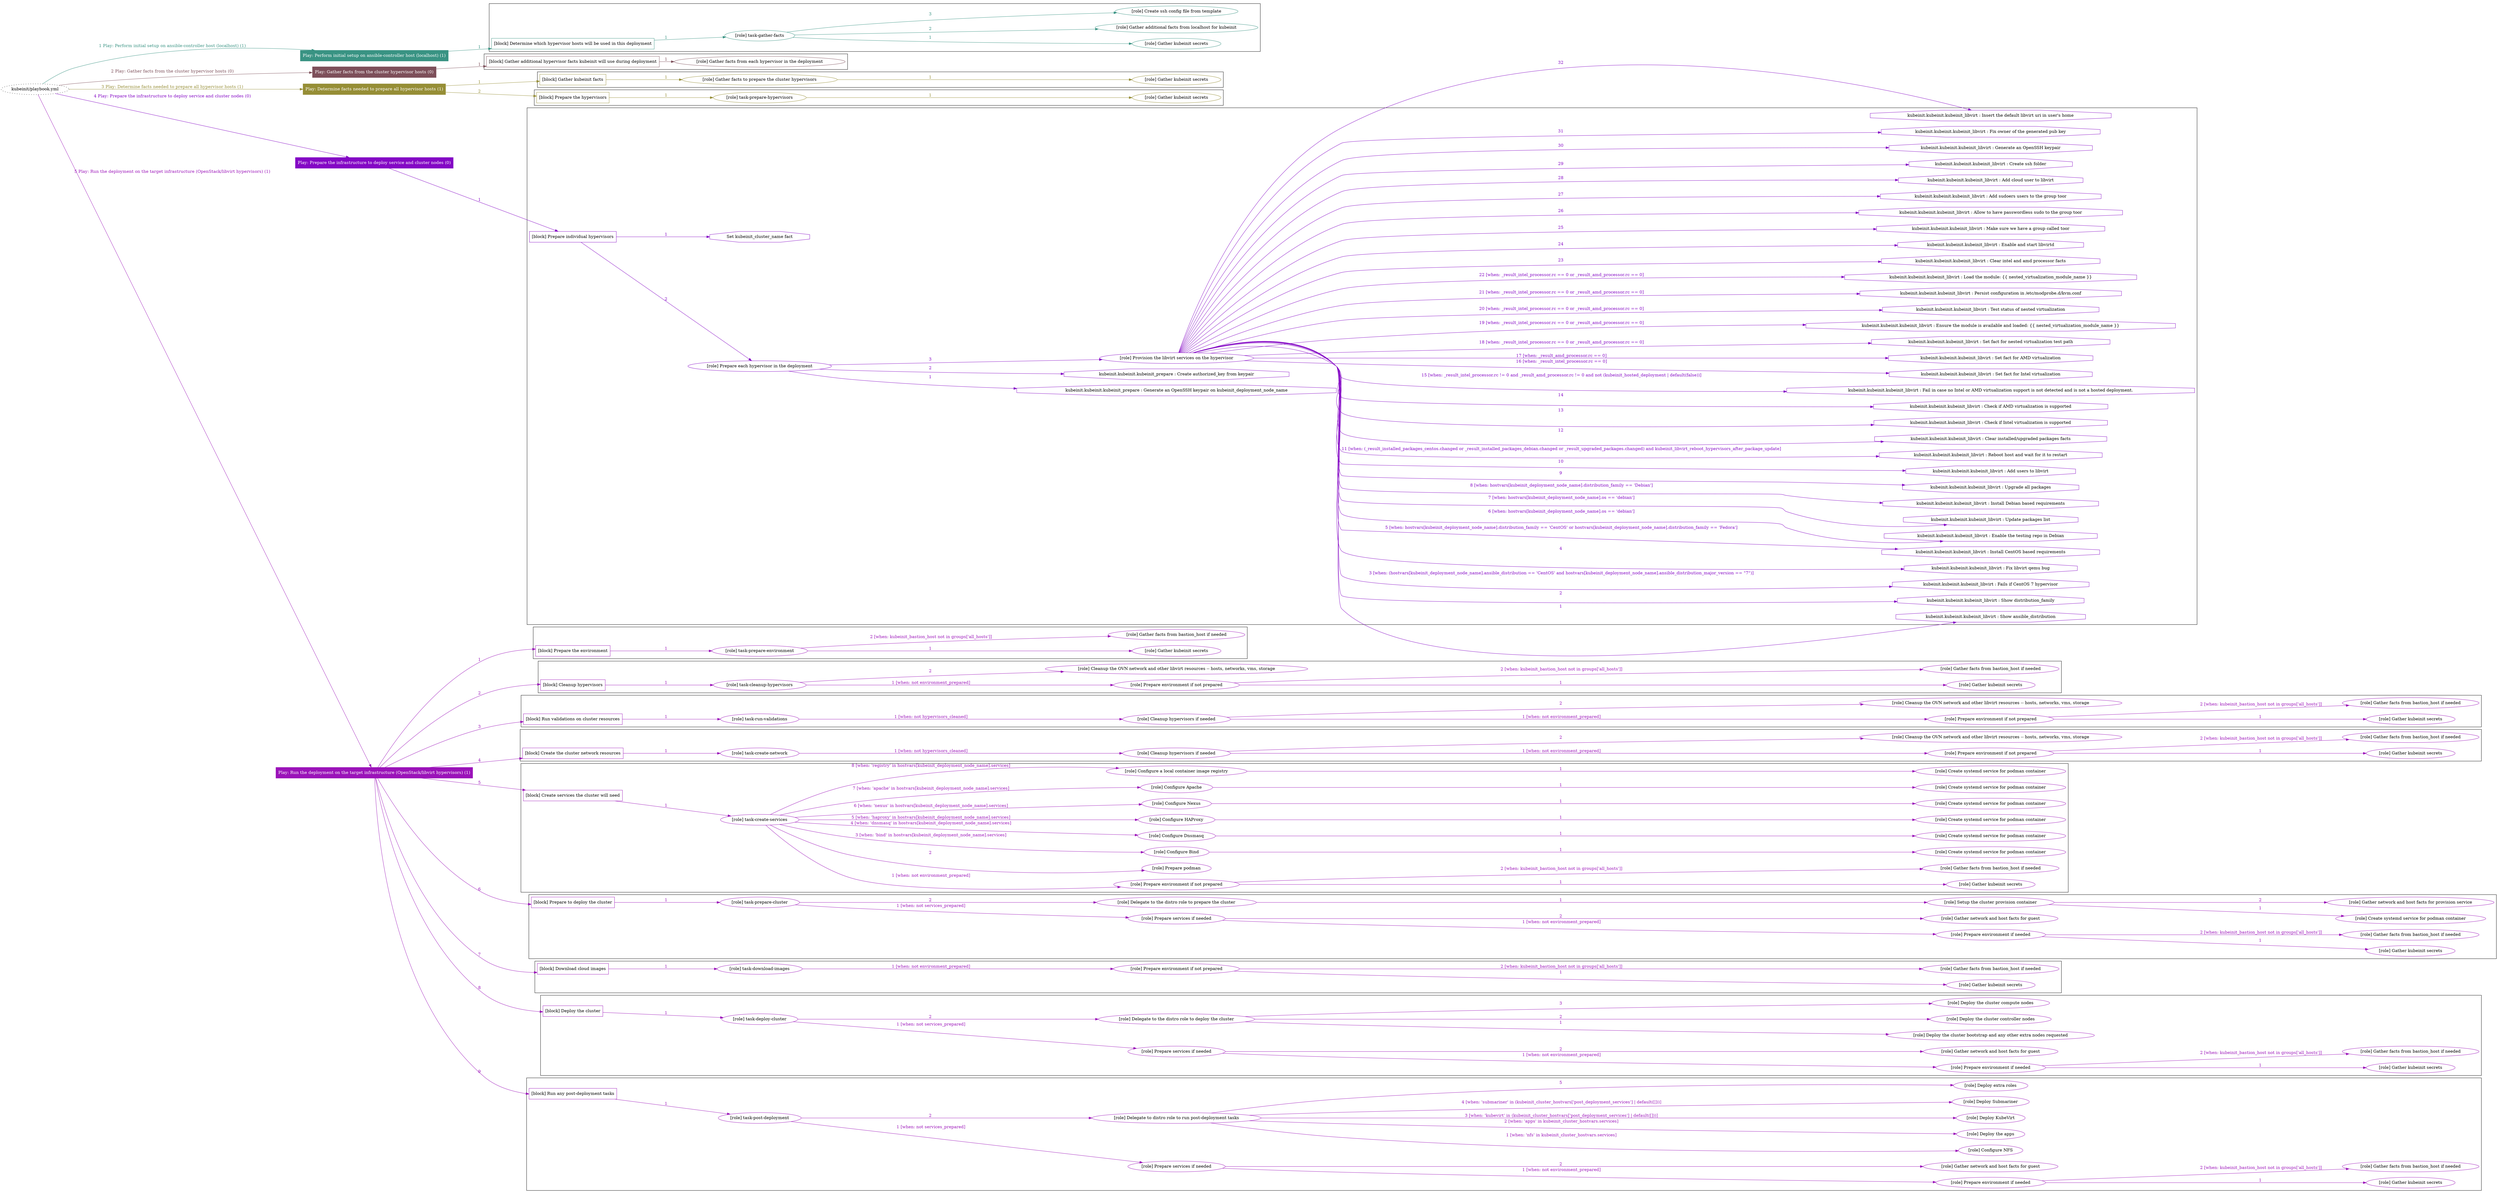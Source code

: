 digraph {
	graph [concentrate=true ordering=in rankdir=LR ratio=fill]
	edge [esep=5 sep=10]
	"kubeinit/playbook.yml" [URL="/home/runner/work/kubeinit/kubeinit/kubeinit/playbook.yml" id=playbook_00773ff2 style=dotted]
	"kubeinit/playbook.yml" -> play_d34833dc [label="1 Play: Perform initial setup on ansible-controller host (localhost) (1)" color="#399383" fontcolor="#399383" id=edge_play_d34833dc labeltooltip="1 Play: Perform initial setup on ansible-controller host (localhost) (1)" tooltip="1 Play: Perform initial setup on ansible-controller host (localhost) (1)"]
	subgraph "Play: Perform initial setup on ansible-controller host (localhost) (1)" {
		play_d34833dc [label="Play: Perform initial setup on ansible-controller host (localhost) (1)" URL="/home/runner/work/kubeinit/kubeinit/kubeinit/playbook.yml" color="#399383" fontcolor="#ffffff" id=play_d34833dc shape=box style=filled tooltip=localhost]
		play_d34833dc -> block_41a56b11 [label=1 color="#399383" fontcolor="#399383" id=edge_block_41a56b11 labeltooltip=1 tooltip=1]
		subgraph cluster_block_41a56b11 {
			block_41a56b11 [label="[block] Determine which hypervisor hosts will be used in this deployment" URL="/home/runner/work/kubeinit/kubeinit/kubeinit/playbook.yml" color="#399383" id=block_41a56b11 labeltooltip="Determine which hypervisor hosts will be used in this deployment" shape=box tooltip="Determine which hypervisor hosts will be used in this deployment"]
			block_41a56b11 -> role_69f8d0ac [label="1 " color="#399383" fontcolor="#399383" id=edge_role_69f8d0ac labeltooltip="1 " tooltip="1 "]
			subgraph "task-gather-facts" {
				role_69f8d0ac [label="[role] task-gather-facts" URL="/home/runner/work/kubeinit/kubeinit/kubeinit/playbook.yml" color="#399383" id=role_69f8d0ac tooltip="task-gather-facts"]
				role_69f8d0ac -> role_694cba2c [label="1 " color="#399383" fontcolor="#399383" id=edge_role_694cba2c labeltooltip="1 " tooltip="1 "]
				subgraph "Gather kubeinit secrets" {
					role_694cba2c [label="[role] Gather kubeinit secrets" URL="/home/runner/.ansible/collections/ansible_collections/kubeinit/kubeinit/roles/kubeinit_prepare/tasks/build_hypervisors_group.yml" color="#399383" id=role_694cba2c tooltip="Gather kubeinit secrets"]
				}
				role_69f8d0ac -> role_0ace3379 [label="2 " color="#399383" fontcolor="#399383" id=edge_role_0ace3379 labeltooltip="2 " tooltip="2 "]
				subgraph "Gather additional facts from localhost for kubeinit" {
					role_0ace3379 [label="[role] Gather additional facts from localhost for kubeinit" URL="/home/runner/.ansible/collections/ansible_collections/kubeinit/kubeinit/roles/kubeinit_prepare/tasks/build_hypervisors_group.yml" color="#399383" id=role_0ace3379 tooltip="Gather additional facts from localhost for kubeinit"]
				}
				role_69f8d0ac -> role_97e0841e [label="3 " color="#399383" fontcolor="#399383" id=edge_role_97e0841e labeltooltip="3 " tooltip="3 "]
				subgraph "Create ssh config file from template" {
					role_97e0841e [label="[role] Create ssh config file from template" URL="/home/runner/.ansible/collections/ansible_collections/kubeinit/kubeinit/roles/kubeinit_prepare/tasks/build_hypervisors_group.yml" color="#399383" id=role_97e0841e tooltip="Create ssh config file from template"]
				}
			}
		}
	}
	"kubeinit/playbook.yml" -> play_d00989c9 [label="2 Play: Gather facts from the cluster hypervisor hosts (0)" color="#7d4f5a" fontcolor="#7d4f5a" id=edge_play_d00989c9 labeltooltip="2 Play: Gather facts from the cluster hypervisor hosts (0)" tooltip="2 Play: Gather facts from the cluster hypervisor hosts (0)"]
	subgraph "Play: Gather facts from the cluster hypervisor hosts (0)" {
		play_d00989c9 [label="Play: Gather facts from the cluster hypervisor hosts (0)" URL="/home/runner/work/kubeinit/kubeinit/kubeinit/playbook.yml" color="#7d4f5a" fontcolor="#ffffff" id=play_d00989c9 shape=box style=filled tooltip="Play: Gather facts from the cluster hypervisor hosts (0)"]
		play_d00989c9 -> block_94b95723 [label=1 color="#7d4f5a" fontcolor="#7d4f5a" id=edge_block_94b95723 labeltooltip=1 tooltip=1]
		subgraph cluster_block_94b95723 {
			block_94b95723 [label="[block] Gather additional hypervisor facts kubeinit will use during deployment" URL="/home/runner/work/kubeinit/kubeinit/kubeinit/playbook.yml" color="#7d4f5a" id=block_94b95723 labeltooltip="Gather additional hypervisor facts kubeinit will use during deployment" shape=box tooltip="Gather additional hypervisor facts kubeinit will use during deployment"]
			block_94b95723 -> role_1eddd718 [label="1 " color="#7d4f5a" fontcolor="#7d4f5a" id=edge_role_1eddd718 labeltooltip="1 " tooltip="1 "]
			subgraph "Gather facts from each hypervisor in the deployment" {
				role_1eddd718 [label="[role] Gather facts from each hypervisor in the deployment" URL="/home/runner/work/kubeinit/kubeinit/kubeinit/playbook.yml" color="#7d4f5a" id=role_1eddd718 tooltip="Gather facts from each hypervisor in the deployment"]
			}
		}
	}
	"kubeinit/playbook.yml" -> play_2b7f721f [label="3 Play: Determine facts needed to prepare all hypervisor hosts (1)" color="#968e36" fontcolor="#968e36" id=edge_play_2b7f721f labeltooltip="3 Play: Determine facts needed to prepare all hypervisor hosts (1)" tooltip="3 Play: Determine facts needed to prepare all hypervisor hosts (1)"]
	subgraph "Play: Determine facts needed to prepare all hypervisor hosts (1)" {
		play_2b7f721f [label="Play: Determine facts needed to prepare all hypervisor hosts (1)" URL="/home/runner/work/kubeinit/kubeinit/kubeinit/playbook.yml" color="#968e36" fontcolor="#ffffff" id=play_2b7f721f shape=box style=filled tooltip=localhost]
		play_2b7f721f -> block_1aaf5057 [label=1 color="#968e36" fontcolor="#968e36" id=edge_block_1aaf5057 labeltooltip=1 tooltip=1]
		subgraph cluster_block_1aaf5057 {
			block_1aaf5057 [label="[block] Gather kubeinit facts" URL="/home/runner/work/kubeinit/kubeinit/kubeinit/playbook.yml" color="#968e36" id=block_1aaf5057 labeltooltip="Gather kubeinit facts" shape=box tooltip="Gather kubeinit facts"]
			block_1aaf5057 -> role_5c8cdc47 [label="1 " color="#968e36" fontcolor="#968e36" id=edge_role_5c8cdc47 labeltooltip="1 " tooltip="1 "]
			subgraph "Gather facts to prepare the cluster hypervisors" {
				role_5c8cdc47 [label="[role] Gather facts to prepare the cluster hypervisors" URL="/home/runner/work/kubeinit/kubeinit/kubeinit/playbook.yml" color="#968e36" id=role_5c8cdc47 tooltip="Gather facts to prepare the cluster hypervisors"]
				role_5c8cdc47 -> role_264a538f [label="1 " color="#968e36" fontcolor="#968e36" id=edge_role_264a538f labeltooltip="1 " tooltip="1 "]
				subgraph "Gather kubeinit secrets" {
					role_264a538f [label="[role] Gather kubeinit secrets" URL="/home/runner/.ansible/collections/ansible_collections/kubeinit/kubeinit/roles/kubeinit_prepare/tasks/gather_kubeinit_facts.yml" color="#968e36" id=role_264a538f tooltip="Gather kubeinit secrets"]
				}
			}
		}
		play_2b7f721f -> block_1f8e3e6f [label=2 color="#968e36" fontcolor="#968e36" id=edge_block_1f8e3e6f labeltooltip=2 tooltip=2]
		subgraph cluster_block_1f8e3e6f {
			block_1f8e3e6f [label="[block] Prepare the hypervisors" URL="/home/runner/work/kubeinit/kubeinit/kubeinit/playbook.yml" color="#968e36" id=block_1f8e3e6f labeltooltip="Prepare the hypervisors" shape=box tooltip="Prepare the hypervisors"]
			block_1f8e3e6f -> role_0b22fbd3 [label="1 " color="#968e36" fontcolor="#968e36" id=edge_role_0b22fbd3 labeltooltip="1 " tooltip="1 "]
			subgraph "task-prepare-hypervisors" {
				role_0b22fbd3 [label="[role] task-prepare-hypervisors" URL="/home/runner/work/kubeinit/kubeinit/kubeinit/playbook.yml" color="#968e36" id=role_0b22fbd3 tooltip="task-prepare-hypervisors"]
				role_0b22fbd3 -> role_f6af0b28 [label="1 " color="#968e36" fontcolor="#968e36" id=edge_role_f6af0b28 labeltooltip="1 " tooltip="1 "]
				subgraph "Gather kubeinit secrets" {
					role_f6af0b28 [label="[role] Gather kubeinit secrets" URL="/home/runner/.ansible/collections/ansible_collections/kubeinit/kubeinit/roles/kubeinit_prepare/tasks/gather_kubeinit_facts.yml" color="#968e36" id=role_f6af0b28 tooltip="Gather kubeinit secrets"]
				}
			}
		}
	}
	"kubeinit/playbook.yml" -> play_7e782e61 [label="4 Play: Prepare the infrastructure to deploy service and cluster nodes (0)" color="#8407c5" fontcolor="#8407c5" id=edge_play_7e782e61 labeltooltip="4 Play: Prepare the infrastructure to deploy service and cluster nodes (0)" tooltip="4 Play: Prepare the infrastructure to deploy service and cluster nodes (0)"]
	subgraph "Play: Prepare the infrastructure to deploy service and cluster nodes (0)" {
		play_7e782e61 [label="Play: Prepare the infrastructure to deploy service and cluster nodes (0)" URL="/home/runner/work/kubeinit/kubeinit/kubeinit/playbook.yml" color="#8407c5" fontcolor="#ffffff" id=play_7e782e61 shape=box style=filled tooltip="Play: Prepare the infrastructure to deploy service and cluster nodes (0)"]
		play_7e782e61 -> block_a8816e1a [label=1 color="#8407c5" fontcolor="#8407c5" id=edge_block_a8816e1a labeltooltip=1 tooltip=1]
		subgraph cluster_block_a8816e1a {
			block_a8816e1a [label="[block] Prepare individual hypervisors" URL="/home/runner/work/kubeinit/kubeinit/kubeinit/playbook.yml" color="#8407c5" id=block_a8816e1a labeltooltip="Prepare individual hypervisors" shape=box tooltip="Prepare individual hypervisors"]
			block_a8816e1a -> role_faeea9ea [label="2 " color="#8407c5" fontcolor="#8407c5" id=edge_role_faeea9ea labeltooltip="2 " tooltip="2 "]
			subgraph "Prepare each hypervisor in the deployment" {
				role_faeea9ea [label="[role] Prepare each hypervisor in the deployment" URL="/home/runner/work/kubeinit/kubeinit/kubeinit/playbook.yml" color="#8407c5" id=role_faeea9ea tooltip="Prepare each hypervisor in the deployment"]
				task_bdf03bc1 [label="kubeinit.kubeinit.kubeinit_prepare : Generate an OpenSSH keypair on kubeinit_deployment_node_name" URL="/home/runner/.ansible/collections/ansible_collections/kubeinit/kubeinit/roles/kubeinit_prepare/tasks/prepare_hypervisor.yml" color="#8407c5" id=task_bdf03bc1 shape=octagon tooltip="kubeinit.kubeinit.kubeinit_prepare : Generate an OpenSSH keypair on kubeinit_deployment_node_name"]
				role_faeea9ea -> task_bdf03bc1 [label="1 " color="#8407c5" fontcolor="#8407c5" id=edge_task_bdf03bc1 labeltooltip="1 " tooltip="1 "]
				task_5dc0f33c [label="kubeinit.kubeinit.kubeinit_prepare : Create authorized_key from keypair" URL="/home/runner/.ansible/collections/ansible_collections/kubeinit/kubeinit/roles/kubeinit_prepare/tasks/prepare_hypervisor.yml" color="#8407c5" id=task_5dc0f33c shape=octagon tooltip="kubeinit.kubeinit.kubeinit_prepare : Create authorized_key from keypair"]
				role_faeea9ea -> task_5dc0f33c [label="2 " color="#8407c5" fontcolor="#8407c5" id=edge_task_5dc0f33c labeltooltip="2 " tooltip="2 "]
				role_faeea9ea -> role_63094a7b [label="3 " color="#8407c5" fontcolor="#8407c5" id=edge_role_63094a7b labeltooltip="3 " tooltip="3 "]
				subgraph "Provision the libvirt services on the hypervisor" {
					role_63094a7b [label="[role] Provision the libvirt services on the hypervisor" URL="/home/runner/.ansible/collections/ansible_collections/kubeinit/kubeinit/roles/kubeinit_prepare/tasks/prepare_hypervisor.yml" color="#8407c5" id=role_63094a7b tooltip="Provision the libvirt services on the hypervisor"]
					task_c436319b [label="kubeinit.kubeinit.kubeinit_libvirt : Show ansible_distribution" URL="/home/runner/.ansible/collections/ansible_collections/kubeinit/kubeinit/roles/kubeinit_libvirt/tasks/main.yml" color="#8407c5" id=task_c436319b shape=octagon tooltip="kubeinit.kubeinit.kubeinit_libvirt : Show ansible_distribution"]
					role_63094a7b -> task_c436319b [label="1 " color="#8407c5" fontcolor="#8407c5" id=edge_task_c436319b labeltooltip="1 " tooltip="1 "]
					task_50a1c6fa [label="kubeinit.kubeinit.kubeinit_libvirt : Show distribution_family" URL="/home/runner/.ansible/collections/ansible_collections/kubeinit/kubeinit/roles/kubeinit_libvirt/tasks/main.yml" color="#8407c5" id=task_50a1c6fa shape=octagon tooltip="kubeinit.kubeinit.kubeinit_libvirt : Show distribution_family"]
					role_63094a7b -> task_50a1c6fa [label="2 " color="#8407c5" fontcolor="#8407c5" id=edge_task_50a1c6fa labeltooltip="2 " tooltip="2 "]
					task_46d0d807 [label="kubeinit.kubeinit.kubeinit_libvirt : Fails if CentOS 7 hypervisor" URL="/home/runner/.ansible/collections/ansible_collections/kubeinit/kubeinit/roles/kubeinit_libvirt/tasks/main.yml" color="#8407c5" id=task_46d0d807 shape=octagon tooltip="kubeinit.kubeinit.kubeinit_libvirt : Fails if CentOS 7 hypervisor"]
					role_63094a7b -> task_46d0d807 [label="3 [when: (hostvars[kubeinit_deployment_node_name].ansible_distribution == 'CentOS' and hostvars[kubeinit_deployment_node_name].ansible_distribution_major_version == \"7\")]" color="#8407c5" fontcolor="#8407c5" id=edge_task_46d0d807 labeltooltip="3 [when: (hostvars[kubeinit_deployment_node_name].ansible_distribution == 'CentOS' and hostvars[kubeinit_deployment_node_name].ansible_distribution_major_version == \"7\")]" tooltip="3 [when: (hostvars[kubeinit_deployment_node_name].ansible_distribution == 'CentOS' and hostvars[kubeinit_deployment_node_name].ansible_distribution_major_version == \"7\")]"]
					task_137b0a74 [label="kubeinit.kubeinit.kubeinit_libvirt : Fix libvirt qemu bug" URL="/home/runner/.ansible/collections/ansible_collections/kubeinit/kubeinit/roles/kubeinit_libvirt/tasks/main.yml" color="#8407c5" id=task_137b0a74 shape=octagon tooltip="kubeinit.kubeinit.kubeinit_libvirt : Fix libvirt qemu bug"]
					role_63094a7b -> task_137b0a74 [label="4 " color="#8407c5" fontcolor="#8407c5" id=edge_task_137b0a74 labeltooltip="4 " tooltip="4 "]
					task_a536bb7f [label="kubeinit.kubeinit.kubeinit_libvirt : Install CentOS based requirements" URL="/home/runner/.ansible/collections/ansible_collections/kubeinit/kubeinit/roles/kubeinit_libvirt/tasks/main.yml" color="#8407c5" id=task_a536bb7f shape=octagon tooltip="kubeinit.kubeinit.kubeinit_libvirt : Install CentOS based requirements"]
					role_63094a7b -> task_a536bb7f [label="5 [when: hostvars[kubeinit_deployment_node_name].distribution_family == 'CentOS' or hostvars[kubeinit_deployment_node_name].distribution_family == 'Fedora']" color="#8407c5" fontcolor="#8407c5" id=edge_task_a536bb7f labeltooltip="5 [when: hostvars[kubeinit_deployment_node_name].distribution_family == 'CentOS' or hostvars[kubeinit_deployment_node_name].distribution_family == 'Fedora']" tooltip="5 [when: hostvars[kubeinit_deployment_node_name].distribution_family == 'CentOS' or hostvars[kubeinit_deployment_node_name].distribution_family == 'Fedora']"]
					task_581c4de9 [label="kubeinit.kubeinit.kubeinit_libvirt : Enable the testing repo in Debian" URL="/home/runner/.ansible/collections/ansible_collections/kubeinit/kubeinit/roles/kubeinit_libvirt/tasks/main.yml" color="#8407c5" id=task_581c4de9 shape=octagon tooltip="kubeinit.kubeinit.kubeinit_libvirt : Enable the testing repo in Debian"]
					role_63094a7b -> task_581c4de9 [label="6 [when: hostvars[kubeinit_deployment_node_name].os == 'debian']" color="#8407c5" fontcolor="#8407c5" id=edge_task_581c4de9 labeltooltip="6 [when: hostvars[kubeinit_deployment_node_name].os == 'debian']" tooltip="6 [when: hostvars[kubeinit_deployment_node_name].os == 'debian']"]
					task_dc6a99b9 [label="kubeinit.kubeinit.kubeinit_libvirt : Update packages list" URL="/home/runner/.ansible/collections/ansible_collections/kubeinit/kubeinit/roles/kubeinit_libvirt/tasks/main.yml" color="#8407c5" id=task_dc6a99b9 shape=octagon tooltip="kubeinit.kubeinit.kubeinit_libvirt : Update packages list"]
					role_63094a7b -> task_dc6a99b9 [label="7 [when: hostvars[kubeinit_deployment_node_name].os == 'debian']" color="#8407c5" fontcolor="#8407c5" id=edge_task_dc6a99b9 labeltooltip="7 [when: hostvars[kubeinit_deployment_node_name].os == 'debian']" tooltip="7 [when: hostvars[kubeinit_deployment_node_name].os == 'debian']"]
					task_89ba98cf [label="kubeinit.kubeinit.kubeinit_libvirt : Install Debian based requirements" URL="/home/runner/.ansible/collections/ansible_collections/kubeinit/kubeinit/roles/kubeinit_libvirt/tasks/main.yml" color="#8407c5" id=task_89ba98cf shape=octagon tooltip="kubeinit.kubeinit.kubeinit_libvirt : Install Debian based requirements"]
					role_63094a7b -> task_89ba98cf [label="8 [when: hostvars[kubeinit_deployment_node_name].distribution_family == 'Debian']" color="#8407c5" fontcolor="#8407c5" id=edge_task_89ba98cf labeltooltip="8 [when: hostvars[kubeinit_deployment_node_name].distribution_family == 'Debian']" tooltip="8 [when: hostvars[kubeinit_deployment_node_name].distribution_family == 'Debian']"]
					task_d34e8ae9 [label="kubeinit.kubeinit.kubeinit_libvirt : Upgrade all packages" URL="/home/runner/.ansible/collections/ansible_collections/kubeinit/kubeinit/roles/kubeinit_libvirt/tasks/main.yml" color="#8407c5" id=task_d34e8ae9 shape=octagon tooltip="kubeinit.kubeinit.kubeinit_libvirt : Upgrade all packages"]
					role_63094a7b -> task_d34e8ae9 [label="9 " color="#8407c5" fontcolor="#8407c5" id=edge_task_d34e8ae9 labeltooltip="9 " tooltip="9 "]
					task_ebc37925 [label="kubeinit.kubeinit.kubeinit_libvirt : Add users to libvirt" URL="/home/runner/.ansible/collections/ansible_collections/kubeinit/kubeinit/roles/kubeinit_libvirt/tasks/main.yml" color="#8407c5" id=task_ebc37925 shape=octagon tooltip="kubeinit.kubeinit.kubeinit_libvirt : Add users to libvirt"]
					role_63094a7b -> task_ebc37925 [label="10 " color="#8407c5" fontcolor="#8407c5" id=edge_task_ebc37925 labeltooltip="10 " tooltip="10 "]
					task_ed116da5 [label="kubeinit.kubeinit.kubeinit_libvirt : Reboot host and wait for it to restart" URL="/home/runner/.ansible/collections/ansible_collections/kubeinit/kubeinit/roles/kubeinit_libvirt/tasks/main.yml" color="#8407c5" id=task_ed116da5 shape=octagon tooltip="kubeinit.kubeinit.kubeinit_libvirt : Reboot host and wait for it to restart"]
					role_63094a7b -> task_ed116da5 [label="11 [when: (_result_installed_packages_centos.changed or _result_installed_packages_debian.changed or _result_upgraded_packages.changed) and kubeinit_libvirt_reboot_hypervisors_after_package_update]" color="#8407c5" fontcolor="#8407c5" id=edge_task_ed116da5 labeltooltip="11 [when: (_result_installed_packages_centos.changed or _result_installed_packages_debian.changed or _result_upgraded_packages.changed) and kubeinit_libvirt_reboot_hypervisors_after_package_update]" tooltip="11 [when: (_result_installed_packages_centos.changed or _result_installed_packages_debian.changed or _result_upgraded_packages.changed) and kubeinit_libvirt_reboot_hypervisors_after_package_update]"]
					task_3f4eb59c [label="kubeinit.kubeinit.kubeinit_libvirt : Clear installed/upgraded packages facts" URL="/home/runner/.ansible/collections/ansible_collections/kubeinit/kubeinit/roles/kubeinit_libvirt/tasks/main.yml" color="#8407c5" id=task_3f4eb59c shape=octagon tooltip="kubeinit.kubeinit.kubeinit_libvirt : Clear installed/upgraded packages facts"]
					role_63094a7b -> task_3f4eb59c [label="12 " color="#8407c5" fontcolor="#8407c5" id=edge_task_3f4eb59c labeltooltip="12 " tooltip="12 "]
					task_84064f8c [label="kubeinit.kubeinit.kubeinit_libvirt : Check if Intel virtualization is supported" URL="/home/runner/.ansible/collections/ansible_collections/kubeinit/kubeinit/roles/kubeinit_libvirt/tasks/main.yml" color="#8407c5" id=task_84064f8c shape=octagon tooltip="kubeinit.kubeinit.kubeinit_libvirt : Check if Intel virtualization is supported"]
					role_63094a7b -> task_84064f8c [label="13 " color="#8407c5" fontcolor="#8407c5" id=edge_task_84064f8c labeltooltip="13 " tooltip="13 "]
					task_8f4695d0 [label="kubeinit.kubeinit.kubeinit_libvirt : Check if AMD virtualization is supported" URL="/home/runner/.ansible/collections/ansible_collections/kubeinit/kubeinit/roles/kubeinit_libvirt/tasks/main.yml" color="#8407c5" id=task_8f4695d0 shape=octagon tooltip="kubeinit.kubeinit.kubeinit_libvirt : Check if AMD virtualization is supported"]
					role_63094a7b -> task_8f4695d0 [label="14 " color="#8407c5" fontcolor="#8407c5" id=edge_task_8f4695d0 labeltooltip="14 " tooltip="14 "]
					task_0a0f02c4 [label="kubeinit.kubeinit.kubeinit_libvirt : Fail in case no Intel or AMD virtualization support is not detected and is not a hosted deployment." URL="/home/runner/.ansible/collections/ansible_collections/kubeinit/kubeinit/roles/kubeinit_libvirt/tasks/main.yml" color="#8407c5" id=task_0a0f02c4 shape=octagon tooltip="kubeinit.kubeinit.kubeinit_libvirt : Fail in case no Intel or AMD virtualization support is not detected and is not a hosted deployment."]
					role_63094a7b -> task_0a0f02c4 [label="15 [when: _result_intel_processor.rc != 0 and _result_amd_processor.rc != 0 and not (kubeinit_hosted_deployment | default(false))]" color="#8407c5" fontcolor="#8407c5" id=edge_task_0a0f02c4 labeltooltip="15 [when: _result_intel_processor.rc != 0 and _result_amd_processor.rc != 0 and not (kubeinit_hosted_deployment | default(false))]" tooltip="15 [when: _result_intel_processor.rc != 0 and _result_amd_processor.rc != 0 and not (kubeinit_hosted_deployment | default(false))]"]
					task_4dc37dca [label="kubeinit.kubeinit.kubeinit_libvirt : Set fact for Intel virtualization" URL="/home/runner/.ansible/collections/ansible_collections/kubeinit/kubeinit/roles/kubeinit_libvirt/tasks/main.yml" color="#8407c5" id=task_4dc37dca shape=octagon tooltip="kubeinit.kubeinit.kubeinit_libvirt : Set fact for Intel virtualization"]
					role_63094a7b -> task_4dc37dca [label="16 [when: _result_intel_processor.rc == 0]" color="#8407c5" fontcolor="#8407c5" id=edge_task_4dc37dca labeltooltip="16 [when: _result_intel_processor.rc == 0]" tooltip="16 [when: _result_intel_processor.rc == 0]"]
					task_f838ed17 [label="kubeinit.kubeinit.kubeinit_libvirt : Set fact for AMD virtualization" URL="/home/runner/.ansible/collections/ansible_collections/kubeinit/kubeinit/roles/kubeinit_libvirt/tasks/main.yml" color="#8407c5" id=task_f838ed17 shape=octagon tooltip="kubeinit.kubeinit.kubeinit_libvirt : Set fact for AMD virtualization"]
					role_63094a7b -> task_f838ed17 [label="17 [when: _result_amd_processor.rc == 0]" color="#8407c5" fontcolor="#8407c5" id=edge_task_f838ed17 labeltooltip="17 [when: _result_amd_processor.rc == 0]" tooltip="17 [when: _result_amd_processor.rc == 0]"]
					task_b0c3a606 [label="kubeinit.kubeinit.kubeinit_libvirt : Set fact for nested virtualization test path" URL="/home/runner/.ansible/collections/ansible_collections/kubeinit/kubeinit/roles/kubeinit_libvirt/tasks/main.yml" color="#8407c5" id=task_b0c3a606 shape=octagon tooltip="kubeinit.kubeinit.kubeinit_libvirt : Set fact for nested virtualization test path"]
					role_63094a7b -> task_b0c3a606 [label="18 [when: _result_intel_processor.rc == 0 or _result_amd_processor.rc == 0]" color="#8407c5" fontcolor="#8407c5" id=edge_task_b0c3a606 labeltooltip="18 [when: _result_intel_processor.rc == 0 or _result_amd_processor.rc == 0]" tooltip="18 [when: _result_intel_processor.rc == 0 or _result_amd_processor.rc == 0]"]
					task_f9b01f10 [label="kubeinit.kubeinit.kubeinit_libvirt : Ensure the module is available and loaded: {{ nested_virtualization_module_name }}" URL="/home/runner/.ansible/collections/ansible_collections/kubeinit/kubeinit/roles/kubeinit_libvirt/tasks/main.yml" color="#8407c5" id=task_f9b01f10 shape=octagon tooltip="kubeinit.kubeinit.kubeinit_libvirt : Ensure the module is available and loaded: {{ nested_virtualization_module_name }}"]
					role_63094a7b -> task_f9b01f10 [label="19 [when: _result_intel_processor.rc == 0 or _result_amd_processor.rc == 0]" color="#8407c5" fontcolor="#8407c5" id=edge_task_f9b01f10 labeltooltip="19 [when: _result_intel_processor.rc == 0 or _result_amd_processor.rc == 0]" tooltip="19 [when: _result_intel_processor.rc == 0 or _result_amd_processor.rc == 0]"]
					task_8d05d157 [label="kubeinit.kubeinit.kubeinit_libvirt : Test status of nested virtualization" URL="/home/runner/.ansible/collections/ansible_collections/kubeinit/kubeinit/roles/kubeinit_libvirt/tasks/main.yml" color="#8407c5" id=task_8d05d157 shape=octagon tooltip="kubeinit.kubeinit.kubeinit_libvirt : Test status of nested virtualization"]
					role_63094a7b -> task_8d05d157 [label="20 [when: _result_intel_processor.rc == 0 or _result_amd_processor.rc == 0]" color="#8407c5" fontcolor="#8407c5" id=edge_task_8d05d157 labeltooltip="20 [when: _result_intel_processor.rc == 0 or _result_amd_processor.rc == 0]" tooltip="20 [when: _result_intel_processor.rc == 0 or _result_amd_processor.rc == 0]"]
					task_dd8155af [label="kubeinit.kubeinit.kubeinit_libvirt : Persist configuration in /etc/modprobe.d/kvm.conf" URL="/home/runner/.ansible/collections/ansible_collections/kubeinit/kubeinit/roles/kubeinit_libvirt/tasks/main.yml" color="#8407c5" id=task_dd8155af shape=octagon tooltip="kubeinit.kubeinit.kubeinit_libvirt : Persist configuration in /etc/modprobe.d/kvm.conf"]
					role_63094a7b -> task_dd8155af [label="21 [when: _result_intel_processor.rc == 0 or _result_amd_processor.rc == 0]" color="#8407c5" fontcolor="#8407c5" id=edge_task_dd8155af labeltooltip="21 [when: _result_intel_processor.rc == 0 or _result_amd_processor.rc == 0]" tooltip="21 [when: _result_intel_processor.rc == 0 or _result_amd_processor.rc == 0]"]
					task_4bce3146 [label="kubeinit.kubeinit.kubeinit_libvirt : Load the module: {{ nested_virtualization_module_name }}" URL="/home/runner/.ansible/collections/ansible_collections/kubeinit/kubeinit/roles/kubeinit_libvirt/tasks/main.yml" color="#8407c5" id=task_4bce3146 shape=octagon tooltip="kubeinit.kubeinit.kubeinit_libvirt : Load the module: {{ nested_virtualization_module_name }}"]
					role_63094a7b -> task_4bce3146 [label="22 [when: _result_intel_processor.rc == 0 or _result_amd_processor.rc == 0]" color="#8407c5" fontcolor="#8407c5" id=edge_task_4bce3146 labeltooltip="22 [when: _result_intel_processor.rc == 0 or _result_amd_processor.rc == 0]" tooltip="22 [when: _result_intel_processor.rc == 0 or _result_amd_processor.rc == 0]"]
					task_067a7582 [label="kubeinit.kubeinit.kubeinit_libvirt : Clear intel and amd processor facts" URL="/home/runner/.ansible/collections/ansible_collections/kubeinit/kubeinit/roles/kubeinit_libvirt/tasks/main.yml" color="#8407c5" id=task_067a7582 shape=octagon tooltip="kubeinit.kubeinit.kubeinit_libvirt : Clear intel and amd processor facts"]
					role_63094a7b -> task_067a7582 [label="23 " color="#8407c5" fontcolor="#8407c5" id=edge_task_067a7582 labeltooltip="23 " tooltip="23 "]
					task_96939f82 [label="kubeinit.kubeinit.kubeinit_libvirt : Enable and start libvirtd" URL="/home/runner/.ansible/collections/ansible_collections/kubeinit/kubeinit/roles/kubeinit_libvirt/tasks/main.yml" color="#8407c5" id=task_96939f82 shape=octagon tooltip="kubeinit.kubeinit.kubeinit_libvirt : Enable and start libvirtd"]
					role_63094a7b -> task_96939f82 [label="24 " color="#8407c5" fontcolor="#8407c5" id=edge_task_96939f82 labeltooltip="24 " tooltip="24 "]
					task_3d788436 [label="kubeinit.kubeinit.kubeinit_libvirt : Make sure we have a group called toor" URL="/home/runner/.ansible/collections/ansible_collections/kubeinit/kubeinit/roles/kubeinit_libvirt/tasks/60_create_cloud_user.yml" color="#8407c5" id=task_3d788436 shape=octagon tooltip="kubeinit.kubeinit.kubeinit_libvirt : Make sure we have a group called toor"]
					role_63094a7b -> task_3d788436 [label="25 " color="#8407c5" fontcolor="#8407c5" id=edge_task_3d788436 labeltooltip="25 " tooltip="25 "]
					task_52b8ba3a [label="kubeinit.kubeinit.kubeinit_libvirt : Allow to have passwordless sudo to the group toor" URL="/home/runner/.ansible/collections/ansible_collections/kubeinit/kubeinit/roles/kubeinit_libvirt/tasks/60_create_cloud_user.yml" color="#8407c5" id=task_52b8ba3a shape=octagon tooltip="kubeinit.kubeinit.kubeinit_libvirt : Allow to have passwordless sudo to the group toor"]
					role_63094a7b -> task_52b8ba3a [label="26 " color="#8407c5" fontcolor="#8407c5" id=edge_task_52b8ba3a labeltooltip="26 " tooltip="26 "]
					task_e0418429 [label="kubeinit.kubeinit.kubeinit_libvirt : Add sudoers users to the group toor" URL="/home/runner/.ansible/collections/ansible_collections/kubeinit/kubeinit/roles/kubeinit_libvirt/tasks/60_create_cloud_user.yml" color="#8407c5" id=task_e0418429 shape=octagon tooltip="kubeinit.kubeinit.kubeinit_libvirt : Add sudoers users to the group toor"]
					role_63094a7b -> task_e0418429 [label="27 " color="#8407c5" fontcolor="#8407c5" id=edge_task_e0418429 labeltooltip="27 " tooltip="27 "]
					task_0251c5b0 [label="kubeinit.kubeinit.kubeinit_libvirt : Add cloud user to libvirt" URL="/home/runner/.ansible/collections/ansible_collections/kubeinit/kubeinit/roles/kubeinit_libvirt/tasks/60_create_cloud_user.yml" color="#8407c5" id=task_0251c5b0 shape=octagon tooltip="kubeinit.kubeinit.kubeinit_libvirt : Add cloud user to libvirt"]
					role_63094a7b -> task_0251c5b0 [label="28 " color="#8407c5" fontcolor="#8407c5" id=edge_task_0251c5b0 labeltooltip="28 " tooltip="28 "]
					task_e05615d1 [label="kubeinit.kubeinit.kubeinit_libvirt : Create ssh folder" URL="/home/runner/.ansible/collections/ansible_collections/kubeinit/kubeinit/roles/kubeinit_libvirt/tasks/60_create_cloud_user.yml" color="#8407c5" id=task_e05615d1 shape=octagon tooltip="kubeinit.kubeinit.kubeinit_libvirt : Create ssh folder"]
					role_63094a7b -> task_e05615d1 [label="29 " color="#8407c5" fontcolor="#8407c5" id=edge_task_e05615d1 labeltooltip="29 " tooltip="29 "]
					task_95e36527 [label="kubeinit.kubeinit.kubeinit_libvirt : Generate an OpenSSH keypair" URL="/home/runner/.ansible/collections/ansible_collections/kubeinit/kubeinit/roles/kubeinit_libvirt/tasks/60_create_cloud_user.yml" color="#8407c5" id=task_95e36527 shape=octagon tooltip="kubeinit.kubeinit.kubeinit_libvirt : Generate an OpenSSH keypair"]
					role_63094a7b -> task_95e36527 [label="30 " color="#8407c5" fontcolor="#8407c5" id=edge_task_95e36527 labeltooltip="30 " tooltip="30 "]
					task_50378531 [label="kubeinit.kubeinit.kubeinit_libvirt : Fix owner of the generated pub key" URL="/home/runner/.ansible/collections/ansible_collections/kubeinit/kubeinit/roles/kubeinit_libvirt/tasks/60_create_cloud_user.yml" color="#8407c5" id=task_50378531 shape=octagon tooltip="kubeinit.kubeinit.kubeinit_libvirt : Fix owner of the generated pub key"]
					role_63094a7b -> task_50378531 [label="31 " color="#8407c5" fontcolor="#8407c5" id=edge_task_50378531 labeltooltip="31 " tooltip="31 "]
					task_cd71d86d [label="kubeinit.kubeinit.kubeinit_libvirt : Insert the default libvirt uri in user's home" URL="/home/runner/.ansible/collections/ansible_collections/kubeinit/kubeinit/roles/kubeinit_libvirt/tasks/60_create_cloud_user.yml" color="#8407c5" id=task_cd71d86d shape=octagon tooltip="kubeinit.kubeinit.kubeinit_libvirt : Insert the default libvirt uri in user's home"]
					role_63094a7b -> task_cd71d86d [label="32 " color="#8407c5" fontcolor="#8407c5" id=edge_task_cd71d86d labeltooltip="32 " tooltip="32 "]
				}
			}
			task_fbbcb2e4 [label="Set kubeinit_cluster_name fact" URL="/home/runner/work/kubeinit/kubeinit/kubeinit/playbook.yml" color="#8407c5" id=task_fbbcb2e4 shape=octagon tooltip="Set kubeinit_cluster_name fact"]
			block_a8816e1a -> task_fbbcb2e4 [label="1 " color="#8407c5" fontcolor="#8407c5" id=edge_task_fbbcb2e4 labeltooltip="1 " tooltip="1 "]
		}
	}
	"kubeinit/playbook.yml" -> play_2c1f58aa [label="5 Play: Run the deployment on the target infrastructure (OpenStack/libvirt hypervisors) (1)" color="#9b13b9" fontcolor="#9b13b9" id=edge_play_2c1f58aa labeltooltip="5 Play: Run the deployment on the target infrastructure (OpenStack/libvirt hypervisors) (1)" tooltip="5 Play: Run the deployment on the target infrastructure (OpenStack/libvirt hypervisors) (1)"]
	subgraph "Play: Run the deployment on the target infrastructure (OpenStack/libvirt hypervisors) (1)" {
		play_2c1f58aa [label="Play: Run the deployment on the target infrastructure (OpenStack/libvirt hypervisors) (1)" URL="/home/runner/work/kubeinit/kubeinit/kubeinit/playbook.yml" color="#9b13b9" fontcolor="#ffffff" id=play_2c1f58aa shape=box style=filled tooltip=localhost]
		play_2c1f58aa -> block_24522c82 [label=1 color="#9b13b9" fontcolor="#9b13b9" id=edge_block_24522c82 labeltooltip=1 tooltip=1]
		subgraph cluster_block_24522c82 {
			block_24522c82 [label="[block] Prepare the environment" URL="/home/runner/work/kubeinit/kubeinit/kubeinit/playbook.yml" color="#9b13b9" id=block_24522c82 labeltooltip="Prepare the environment" shape=box tooltip="Prepare the environment"]
			block_24522c82 -> role_755bace2 [label="1 " color="#9b13b9" fontcolor="#9b13b9" id=edge_role_755bace2 labeltooltip="1 " tooltip="1 "]
			subgraph "task-prepare-environment" {
				role_755bace2 [label="[role] task-prepare-environment" URL="/home/runner/work/kubeinit/kubeinit/kubeinit/playbook.yml" color="#9b13b9" id=role_755bace2 tooltip="task-prepare-environment"]
				role_755bace2 -> role_40774672 [label="1 " color="#9b13b9" fontcolor="#9b13b9" id=edge_role_40774672 labeltooltip="1 " tooltip="1 "]
				subgraph "Gather kubeinit secrets" {
					role_40774672 [label="[role] Gather kubeinit secrets" URL="/home/runner/.ansible/collections/ansible_collections/kubeinit/kubeinit/roles/kubeinit_prepare/tasks/gather_kubeinit_facts.yml" color="#9b13b9" id=role_40774672 tooltip="Gather kubeinit secrets"]
				}
				role_755bace2 -> role_60270a6e [label="2 [when: kubeinit_bastion_host not in groups['all_hosts']]" color="#9b13b9" fontcolor="#9b13b9" id=edge_role_60270a6e labeltooltip="2 [when: kubeinit_bastion_host not in groups['all_hosts']]" tooltip="2 [when: kubeinit_bastion_host not in groups['all_hosts']]"]
				subgraph "Gather facts from bastion_host if needed" {
					role_60270a6e [label="[role] Gather facts from bastion_host if needed" URL="/home/runner/.ansible/collections/ansible_collections/kubeinit/kubeinit/roles/kubeinit_prepare/tasks/main.yml" color="#9b13b9" id=role_60270a6e tooltip="Gather facts from bastion_host if needed"]
				}
			}
		}
		play_2c1f58aa -> block_6454b620 [label=2 color="#9b13b9" fontcolor="#9b13b9" id=edge_block_6454b620 labeltooltip=2 tooltip=2]
		subgraph cluster_block_6454b620 {
			block_6454b620 [label="[block] Cleanup hypervisors" URL="/home/runner/work/kubeinit/kubeinit/kubeinit/playbook.yml" color="#9b13b9" id=block_6454b620 labeltooltip="Cleanup hypervisors" shape=box tooltip="Cleanup hypervisors"]
			block_6454b620 -> role_18f49074 [label="1 " color="#9b13b9" fontcolor="#9b13b9" id=edge_role_18f49074 labeltooltip="1 " tooltip="1 "]
			subgraph "task-cleanup-hypervisors" {
				role_18f49074 [label="[role] task-cleanup-hypervisors" URL="/home/runner/work/kubeinit/kubeinit/kubeinit/playbook.yml" color="#9b13b9" id=role_18f49074 tooltip="task-cleanup-hypervisors"]
				role_18f49074 -> role_d2910869 [label="1 [when: not environment_prepared]" color="#9b13b9" fontcolor="#9b13b9" id=edge_role_d2910869 labeltooltip="1 [when: not environment_prepared]" tooltip="1 [when: not environment_prepared]"]
				subgraph "Prepare environment if not prepared" {
					role_d2910869 [label="[role] Prepare environment if not prepared" URL="/home/runner/.ansible/collections/ansible_collections/kubeinit/kubeinit/roles/kubeinit_libvirt/tasks/cleanup_hypervisors.yml" color="#9b13b9" id=role_d2910869 tooltip="Prepare environment if not prepared"]
					role_d2910869 -> role_3e23faf1 [label="1 " color="#9b13b9" fontcolor="#9b13b9" id=edge_role_3e23faf1 labeltooltip="1 " tooltip="1 "]
					subgraph "Gather kubeinit secrets" {
						role_3e23faf1 [label="[role] Gather kubeinit secrets" URL="/home/runner/.ansible/collections/ansible_collections/kubeinit/kubeinit/roles/kubeinit_prepare/tasks/gather_kubeinit_facts.yml" color="#9b13b9" id=role_3e23faf1 tooltip="Gather kubeinit secrets"]
					}
					role_d2910869 -> role_881cd965 [label="2 [when: kubeinit_bastion_host not in groups['all_hosts']]" color="#9b13b9" fontcolor="#9b13b9" id=edge_role_881cd965 labeltooltip="2 [when: kubeinit_bastion_host not in groups['all_hosts']]" tooltip="2 [when: kubeinit_bastion_host not in groups['all_hosts']]"]
					subgraph "Gather facts from bastion_host if needed" {
						role_881cd965 [label="[role] Gather facts from bastion_host if needed" URL="/home/runner/.ansible/collections/ansible_collections/kubeinit/kubeinit/roles/kubeinit_prepare/tasks/main.yml" color="#9b13b9" id=role_881cd965 tooltip="Gather facts from bastion_host if needed"]
					}
				}
				role_18f49074 -> role_4bd472c5 [label="2 " color="#9b13b9" fontcolor="#9b13b9" id=edge_role_4bd472c5 labeltooltip="2 " tooltip="2 "]
				subgraph "Cleanup the OVN network and other libvirt resources -- hosts, networks, vms, storage" {
					role_4bd472c5 [label="[role] Cleanup the OVN network and other libvirt resources -- hosts, networks, vms, storage" URL="/home/runner/.ansible/collections/ansible_collections/kubeinit/kubeinit/roles/kubeinit_libvirt/tasks/cleanup_hypervisors.yml" color="#9b13b9" id=role_4bd472c5 tooltip="Cleanup the OVN network and other libvirt resources -- hosts, networks, vms, storage"]
				}
			}
		}
		play_2c1f58aa -> block_8a53d75e [label=3 color="#9b13b9" fontcolor="#9b13b9" id=edge_block_8a53d75e labeltooltip=3 tooltip=3]
		subgraph cluster_block_8a53d75e {
			block_8a53d75e [label="[block] Run validations on cluster resources" URL="/home/runner/work/kubeinit/kubeinit/kubeinit/playbook.yml" color="#9b13b9" id=block_8a53d75e labeltooltip="Run validations on cluster resources" shape=box tooltip="Run validations on cluster resources"]
			block_8a53d75e -> role_6aea8842 [label="1 " color="#9b13b9" fontcolor="#9b13b9" id=edge_role_6aea8842 labeltooltip="1 " tooltip="1 "]
			subgraph "task-run-validations" {
				role_6aea8842 [label="[role] task-run-validations" URL="/home/runner/work/kubeinit/kubeinit/kubeinit/playbook.yml" color="#9b13b9" id=role_6aea8842 tooltip="task-run-validations"]
				role_6aea8842 -> role_c892de7b [label="1 [when: not hypervisors_cleaned]" color="#9b13b9" fontcolor="#9b13b9" id=edge_role_c892de7b labeltooltip="1 [when: not hypervisors_cleaned]" tooltip="1 [when: not hypervisors_cleaned]"]
				subgraph "Cleanup hypervisors if needed" {
					role_c892de7b [label="[role] Cleanup hypervisors if needed" URL="/home/runner/.ansible/collections/ansible_collections/kubeinit/kubeinit/roles/kubeinit_validations/tasks/main.yml" color="#9b13b9" id=role_c892de7b tooltip="Cleanup hypervisors if needed"]
					role_c892de7b -> role_8d158192 [label="1 [when: not environment_prepared]" color="#9b13b9" fontcolor="#9b13b9" id=edge_role_8d158192 labeltooltip="1 [when: not environment_prepared]" tooltip="1 [when: not environment_prepared]"]
					subgraph "Prepare environment if not prepared" {
						role_8d158192 [label="[role] Prepare environment if not prepared" URL="/home/runner/.ansible/collections/ansible_collections/kubeinit/kubeinit/roles/kubeinit_libvirt/tasks/cleanup_hypervisors.yml" color="#9b13b9" id=role_8d158192 tooltip="Prepare environment if not prepared"]
						role_8d158192 -> role_3e6e5451 [label="1 " color="#9b13b9" fontcolor="#9b13b9" id=edge_role_3e6e5451 labeltooltip="1 " tooltip="1 "]
						subgraph "Gather kubeinit secrets" {
							role_3e6e5451 [label="[role] Gather kubeinit secrets" URL="/home/runner/.ansible/collections/ansible_collections/kubeinit/kubeinit/roles/kubeinit_prepare/tasks/gather_kubeinit_facts.yml" color="#9b13b9" id=role_3e6e5451 tooltip="Gather kubeinit secrets"]
						}
						role_8d158192 -> role_3cc96842 [label="2 [when: kubeinit_bastion_host not in groups['all_hosts']]" color="#9b13b9" fontcolor="#9b13b9" id=edge_role_3cc96842 labeltooltip="2 [when: kubeinit_bastion_host not in groups['all_hosts']]" tooltip="2 [when: kubeinit_bastion_host not in groups['all_hosts']]"]
						subgraph "Gather facts from bastion_host if needed" {
							role_3cc96842 [label="[role] Gather facts from bastion_host if needed" URL="/home/runner/.ansible/collections/ansible_collections/kubeinit/kubeinit/roles/kubeinit_prepare/tasks/main.yml" color="#9b13b9" id=role_3cc96842 tooltip="Gather facts from bastion_host if needed"]
						}
					}
					role_c892de7b -> role_42f1611a [label="2 " color="#9b13b9" fontcolor="#9b13b9" id=edge_role_42f1611a labeltooltip="2 " tooltip="2 "]
					subgraph "Cleanup the OVN network and other libvirt resources -- hosts, networks, vms, storage" {
						role_42f1611a [label="[role] Cleanup the OVN network and other libvirt resources -- hosts, networks, vms, storage" URL="/home/runner/.ansible/collections/ansible_collections/kubeinit/kubeinit/roles/kubeinit_libvirt/tasks/cleanup_hypervisors.yml" color="#9b13b9" id=role_42f1611a tooltip="Cleanup the OVN network and other libvirt resources -- hosts, networks, vms, storage"]
					}
				}
			}
		}
		play_2c1f58aa -> block_40fc7c82 [label=4 color="#9b13b9" fontcolor="#9b13b9" id=edge_block_40fc7c82 labeltooltip=4 tooltip=4]
		subgraph cluster_block_40fc7c82 {
			block_40fc7c82 [label="[block] Create the cluster network resources" URL="/home/runner/work/kubeinit/kubeinit/kubeinit/playbook.yml" color="#9b13b9" id=block_40fc7c82 labeltooltip="Create the cluster network resources" shape=box tooltip="Create the cluster network resources"]
			block_40fc7c82 -> role_ceb538e4 [label="1 " color="#9b13b9" fontcolor="#9b13b9" id=edge_role_ceb538e4 labeltooltip="1 " tooltip="1 "]
			subgraph "task-create-network" {
				role_ceb538e4 [label="[role] task-create-network" URL="/home/runner/work/kubeinit/kubeinit/kubeinit/playbook.yml" color="#9b13b9" id=role_ceb538e4 tooltip="task-create-network"]
				role_ceb538e4 -> role_d9735800 [label="1 [when: not hypervisors_cleaned]" color="#9b13b9" fontcolor="#9b13b9" id=edge_role_d9735800 labeltooltip="1 [when: not hypervisors_cleaned]" tooltip="1 [when: not hypervisors_cleaned]"]
				subgraph "Cleanup hypervisors if needed" {
					role_d9735800 [label="[role] Cleanup hypervisors if needed" URL="/home/runner/.ansible/collections/ansible_collections/kubeinit/kubeinit/roles/kubeinit_libvirt/tasks/create_network.yml" color="#9b13b9" id=role_d9735800 tooltip="Cleanup hypervisors if needed"]
					role_d9735800 -> role_ee18b3f8 [label="1 [when: not environment_prepared]" color="#9b13b9" fontcolor="#9b13b9" id=edge_role_ee18b3f8 labeltooltip="1 [when: not environment_prepared]" tooltip="1 [when: not environment_prepared]"]
					subgraph "Prepare environment if not prepared" {
						role_ee18b3f8 [label="[role] Prepare environment if not prepared" URL="/home/runner/.ansible/collections/ansible_collections/kubeinit/kubeinit/roles/kubeinit_libvirt/tasks/cleanup_hypervisors.yml" color="#9b13b9" id=role_ee18b3f8 tooltip="Prepare environment if not prepared"]
						role_ee18b3f8 -> role_15088299 [label="1 " color="#9b13b9" fontcolor="#9b13b9" id=edge_role_15088299 labeltooltip="1 " tooltip="1 "]
						subgraph "Gather kubeinit secrets" {
							role_15088299 [label="[role] Gather kubeinit secrets" URL="/home/runner/.ansible/collections/ansible_collections/kubeinit/kubeinit/roles/kubeinit_prepare/tasks/gather_kubeinit_facts.yml" color="#9b13b9" id=role_15088299 tooltip="Gather kubeinit secrets"]
						}
						role_ee18b3f8 -> role_67027403 [label="2 [when: kubeinit_bastion_host not in groups['all_hosts']]" color="#9b13b9" fontcolor="#9b13b9" id=edge_role_67027403 labeltooltip="2 [when: kubeinit_bastion_host not in groups['all_hosts']]" tooltip="2 [when: kubeinit_bastion_host not in groups['all_hosts']]"]
						subgraph "Gather facts from bastion_host if needed" {
							role_67027403 [label="[role] Gather facts from bastion_host if needed" URL="/home/runner/.ansible/collections/ansible_collections/kubeinit/kubeinit/roles/kubeinit_prepare/tasks/main.yml" color="#9b13b9" id=role_67027403 tooltip="Gather facts from bastion_host if needed"]
						}
					}
					role_d9735800 -> role_a1baf8f4 [label="2 " color="#9b13b9" fontcolor="#9b13b9" id=edge_role_a1baf8f4 labeltooltip="2 " tooltip="2 "]
					subgraph "Cleanup the OVN network and other libvirt resources -- hosts, networks, vms, storage" {
						role_a1baf8f4 [label="[role] Cleanup the OVN network and other libvirt resources -- hosts, networks, vms, storage" URL="/home/runner/.ansible/collections/ansible_collections/kubeinit/kubeinit/roles/kubeinit_libvirt/tasks/cleanup_hypervisors.yml" color="#9b13b9" id=role_a1baf8f4 tooltip="Cleanup the OVN network and other libvirt resources -- hosts, networks, vms, storage"]
					}
				}
			}
		}
		play_2c1f58aa -> block_ce2cd3bb [label=5 color="#9b13b9" fontcolor="#9b13b9" id=edge_block_ce2cd3bb labeltooltip=5 tooltip=5]
		subgraph cluster_block_ce2cd3bb {
			block_ce2cd3bb [label="[block] Create services the cluster will need" URL="/home/runner/work/kubeinit/kubeinit/kubeinit/playbook.yml" color="#9b13b9" id=block_ce2cd3bb labeltooltip="Create services the cluster will need" shape=box tooltip="Create services the cluster will need"]
			block_ce2cd3bb -> role_08db0fba [label="1 " color="#9b13b9" fontcolor="#9b13b9" id=edge_role_08db0fba labeltooltip="1 " tooltip="1 "]
			subgraph "task-create-services" {
				role_08db0fba [label="[role] task-create-services" URL="/home/runner/work/kubeinit/kubeinit/kubeinit/playbook.yml" color="#9b13b9" id=role_08db0fba tooltip="task-create-services"]
				role_08db0fba -> role_64dfeafb [label="1 [when: not environment_prepared]" color="#9b13b9" fontcolor="#9b13b9" id=edge_role_64dfeafb labeltooltip="1 [when: not environment_prepared]" tooltip="1 [when: not environment_prepared]"]
				subgraph "Prepare environment if not prepared" {
					role_64dfeafb [label="[role] Prepare environment if not prepared" URL="/home/runner/.ansible/collections/ansible_collections/kubeinit/kubeinit/roles/kubeinit_services/tasks/main.yml" color="#9b13b9" id=role_64dfeafb tooltip="Prepare environment if not prepared"]
					role_64dfeafb -> role_4601c27b [label="1 " color="#9b13b9" fontcolor="#9b13b9" id=edge_role_4601c27b labeltooltip="1 " tooltip="1 "]
					subgraph "Gather kubeinit secrets" {
						role_4601c27b [label="[role] Gather kubeinit secrets" URL="/home/runner/.ansible/collections/ansible_collections/kubeinit/kubeinit/roles/kubeinit_prepare/tasks/gather_kubeinit_facts.yml" color="#9b13b9" id=role_4601c27b tooltip="Gather kubeinit secrets"]
					}
					role_64dfeafb -> role_396cd9e4 [label="2 [when: kubeinit_bastion_host not in groups['all_hosts']]" color="#9b13b9" fontcolor="#9b13b9" id=edge_role_396cd9e4 labeltooltip="2 [when: kubeinit_bastion_host not in groups['all_hosts']]" tooltip="2 [when: kubeinit_bastion_host not in groups['all_hosts']]"]
					subgraph "Gather facts from bastion_host if needed" {
						role_396cd9e4 [label="[role] Gather facts from bastion_host if needed" URL="/home/runner/.ansible/collections/ansible_collections/kubeinit/kubeinit/roles/kubeinit_prepare/tasks/main.yml" color="#9b13b9" id=role_396cd9e4 tooltip="Gather facts from bastion_host if needed"]
					}
				}
				role_08db0fba -> role_edf4ab9c [label="2 " color="#9b13b9" fontcolor="#9b13b9" id=edge_role_edf4ab9c labeltooltip="2 " tooltip="2 "]
				subgraph "Prepare podman" {
					role_edf4ab9c [label="[role] Prepare podman" URL="/home/runner/.ansible/collections/ansible_collections/kubeinit/kubeinit/roles/kubeinit_services/tasks/00_create_service_pod.yml" color="#9b13b9" id=role_edf4ab9c tooltip="Prepare podman"]
				}
				role_08db0fba -> role_41bd6283 [label="3 [when: 'bind' in hostvars[kubeinit_deployment_node_name].services]" color="#9b13b9" fontcolor="#9b13b9" id=edge_role_41bd6283 labeltooltip="3 [when: 'bind' in hostvars[kubeinit_deployment_node_name].services]" tooltip="3 [when: 'bind' in hostvars[kubeinit_deployment_node_name].services]"]
				subgraph "Configure Bind" {
					role_41bd6283 [label="[role] Configure Bind" URL="/home/runner/.ansible/collections/ansible_collections/kubeinit/kubeinit/roles/kubeinit_services/tasks/start_services_containers.yml" color="#9b13b9" id=role_41bd6283 tooltip="Configure Bind"]
					role_41bd6283 -> role_1da234f0 [label="1 " color="#9b13b9" fontcolor="#9b13b9" id=edge_role_1da234f0 labeltooltip="1 " tooltip="1 "]
					subgraph "Create systemd service for podman container" {
						role_1da234f0 [label="[role] Create systemd service for podman container" URL="/home/runner/.ansible/collections/ansible_collections/kubeinit/kubeinit/roles/kubeinit_bind/tasks/main.yml" color="#9b13b9" id=role_1da234f0 tooltip="Create systemd service for podman container"]
					}
				}
				role_08db0fba -> role_c8899402 [label="4 [when: 'dnsmasq' in hostvars[kubeinit_deployment_node_name].services]" color="#9b13b9" fontcolor="#9b13b9" id=edge_role_c8899402 labeltooltip="4 [when: 'dnsmasq' in hostvars[kubeinit_deployment_node_name].services]" tooltip="4 [when: 'dnsmasq' in hostvars[kubeinit_deployment_node_name].services]"]
				subgraph "Configure Dnsmasq" {
					role_c8899402 [label="[role] Configure Dnsmasq" URL="/home/runner/.ansible/collections/ansible_collections/kubeinit/kubeinit/roles/kubeinit_services/tasks/start_services_containers.yml" color="#9b13b9" id=role_c8899402 tooltip="Configure Dnsmasq"]
					role_c8899402 -> role_92a213a5 [label="1 " color="#9b13b9" fontcolor="#9b13b9" id=edge_role_92a213a5 labeltooltip="1 " tooltip="1 "]
					subgraph "Create systemd service for podman container" {
						role_92a213a5 [label="[role] Create systemd service for podman container" URL="/home/runner/.ansible/collections/ansible_collections/kubeinit/kubeinit/roles/kubeinit_dnsmasq/tasks/main.yml" color="#9b13b9" id=role_92a213a5 tooltip="Create systemd service for podman container"]
					}
				}
				role_08db0fba -> role_784bc48a [label="5 [when: 'haproxy' in hostvars[kubeinit_deployment_node_name].services]" color="#9b13b9" fontcolor="#9b13b9" id=edge_role_784bc48a labeltooltip="5 [when: 'haproxy' in hostvars[kubeinit_deployment_node_name].services]" tooltip="5 [when: 'haproxy' in hostvars[kubeinit_deployment_node_name].services]"]
				subgraph "Configure HAProxy" {
					role_784bc48a [label="[role] Configure HAProxy" URL="/home/runner/.ansible/collections/ansible_collections/kubeinit/kubeinit/roles/kubeinit_services/tasks/start_services_containers.yml" color="#9b13b9" id=role_784bc48a tooltip="Configure HAProxy"]
					role_784bc48a -> role_e74e406e [label="1 " color="#9b13b9" fontcolor="#9b13b9" id=edge_role_e74e406e labeltooltip="1 " tooltip="1 "]
					subgraph "Create systemd service for podman container" {
						role_e74e406e [label="[role] Create systemd service for podman container" URL="/home/runner/.ansible/collections/ansible_collections/kubeinit/kubeinit/roles/kubeinit_haproxy/tasks/main.yml" color="#9b13b9" id=role_e74e406e tooltip="Create systemd service for podman container"]
					}
				}
				role_08db0fba -> role_59d48e87 [label="6 [when: 'nexus' in hostvars[kubeinit_deployment_node_name].services]" color="#9b13b9" fontcolor="#9b13b9" id=edge_role_59d48e87 labeltooltip="6 [when: 'nexus' in hostvars[kubeinit_deployment_node_name].services]" tooltip="6 [when: 'nexus' in hostvars[kubeinit_deployment_node_name].services]"]
				subgraph "Configure Nexus" {
					role_59d48e87 [label="[role] Configure Nexus" URL="/home/runner/.ansible/collections/ansible_collections/kubeinit/kubeinit/roles/kubeinit_services/tasks/start_services_containers.yml" color="#9b13b9" id=role_59d48e87 tooltip="Configure Nexus"]
					role_59d48e87 -> role_06eb2e74 [label="1 " color="#9b13b9" fontcolor="#9b13b9" id=edge_role_06eb2e74 labeltooltip="1 " tooltip="1 "]
					subgraph "Create systemd service for podman container" {
						role_06eb2e74 [label="[role] Create systemd service for podman container" URL="/home/runner/.ansible/collections/ansible_collections/kubeinit/kubeinit/roles/kubeinit_nexus/tasks/main.yml" color="#9b13b9" id=role_06eb2e74 tooltip="Create systemd service for podman container"]
					}
				}
				role_08db0fba -> role_f97ffb09 [label="7 [when: 'apache' in hostvars[kubeinit_deployment_node_name].services]" color="#9b13b9" fontcolor="#9b13b9" id=edge_role_f97ffb09 labeltooltip="7 [when: 'apache' in hostvars[kubeinit_deployment_node_name].services]" tooltip="7 [when: 'apache' in hostvars[kubeinit_deployment_node_name].services]"]
				subgraph "Configure Apache" {
					role_f97ffb09 [label="[role] Configure Apache" URL="/home/runner/.ansible/collections/ansible_collections/kubeinit/kubeinit/roles/kubeinit_services/tasks/start_services_containers.yml" color="#9b13b9" id=role_f97ffb09 tooltip="Configure Apache"]
					role_f97ffb09 -> role_4203e8ea [label="1 " color="#9b13b9" fontcolor="#9b13b9" id=edge_role_4203e8ea labeltooltip="1 " tooltip="1 "]
					subgraph "Create systemd service for podman container" {
						role_4203e8ea [label="[role] Create systemd service for podman container" URL="/home/runner/.ansible/collections/ansible_collections/kubeinit/kubeinit/roles/kubeinit_apache/tasks/main.yml" color="#9b13b9" id=role_4203e8ea tooltip="Create systemd service for podman container"]
					}
				}
				role_08db0fba -> role_4d2218fc [label="8 [when: 'registry' in hostvars[kubeinit_deployment_node_name].services]" color="#9b13b9" fontcolor="#9b13b9" id=edge_role_4d2218fc labeltooltip="8 [when: 'registry' in hostvars[kubeinit_deployment_node_name].services]" tooltip="8 [when: 'registry' in hostvars[kubeinit_deployment_node_name].services]"]
				subgraph "Configure a local container image registry" {
					role_4d2218fc [label="[role] Configure a local container image registry" URL="/home/runner/.ansible/collections/ansible_collections/kubeinit/kubeinit/roles/kubeinit_services/tasks/start_services_containers.yml" color="#9b13b9" id=role_4d2218fc tooltip="Configure a local container image registry"]
					role_4d2218fc -> role_942faaf2 [label="1 " color="#9b13b9" fontcolor="#9b13b9" id=edge_role_942faaf2 labeltooltip="1 " tooltip="1 "]
					subgraph "Create systemd service for podman container" {
						role_942faaf2 [label="[role] Create systemd service for podman container" URL="/home/runner/.ansible/collections/ansible_collections/kubeinit/kubeinit/roles/kubeinit_registry/tasks/main.yml" color="#9b13b9" id=role_942faaf2 tooltip="Create systemd service for podman container"]
					}
				}
			}
		}
		play_2c1f58aa -> block_1fa3e421 [label=6 color="#9b13b9" fontcolor="#9b13b9" id=edge_block_1fa3e421 labeltooltip=6 tooltip=6]
		subgraph cluster_block_1fa3e421 {
			block_1fa3e421 [label="[block] Prepare to deploy the cluster" URL="/home/runner/work/kubeinit/kubeinit/kubeinit/playbook.yml" color="#9b13b9" id=block_1fa3e421 labeltooltip="Prepare to deploy the cluster" shape=box tooltip="Prepare to deploy the cluster"]
			block_1fa3e421 -> role_26c06233 [label="1 " color="#9b13b9" fontcolor="#9b13b9" id=edge_role_26c06233 labeltooltip="1 " tooltip="1 "]
			subgraph "task-prepare-cluster" {
				role_26c06233 [label="[role] task-prepare-cluster" URL="/home/runner/work/kubeinit/kubeinit/kubeinit/playbook.yml" color="#9b13b9" id=role_26c06233 tooltip="task-prepare-cluster"]
				role_26c06233 -> role_6a407216 [label="1 [when: not services_prepared]" color="#9b13b9" fontcolor="#9b13b9" id=edge_role_6a407216 labeltooltip="1 [when: not services_prepared]" tooltip="1 [when: not services_prepared]"]
				subgraph "Prepare services if needed" {
					role_6a407216 [label="[role] Prepare services if needed" URL="/home/runner/.ansible/collections/ansible_collections/kubeinit/kubeinit/roles/kubeinit_prepare/tasks/prepare_cluster.yml" color="#9b13b9" id=role_6a407216 tooltip="Prepare services if needed"]
					role_6a407216 -> role_fa7f72a5 [label="1 [when: not environment_prepared]" color="#9b13b9" fontcolor="#9b13b9" id=edge_role_fa7f72a5 labeltooltip="1 [when: not environment_prepared]" tooltip="1 [when: not environment_prepared]"]
					subgraph "Prepare environment if needed" {
						role_fa7f72a5 [label="[role] Prepare environment if needed" URL="/home/runner/.ansible/collections/ansible_collections/kubeinit/kubeinit/roles/kubeinit_services/tasks/prepare_services.yml" color="#9b13b9" id=role_fa7f72a5 tooltip="Prepare environment if needed"]
						role_fa7f72a5 -> role_b227f55f [label="1 " color="#9b13b9" fontcolor="#9b13b9" id=edge_role_b227f55f labeltooltip="1 " tooltip="1 "]
						subgraph "Gather kubeinit secrets" {
							role_b227f55f [label="[role] Gather kubeinit secrets" URL="/home/runner/.ansible/collections/ansible_collections/kubeinit/kubeinit/roles/kubeinit_prepare/tasks/gather_kubeinit_facts.yml" color="#9b13b9" id=role_b227f55f tooltip="Gather kubeinit secrets"]
						}
						role_fa7f72a5 -> role_5ff6b455 [label="2 [when: kubeinit_bastion_host not in groups['all_hosts']]" color="#9b13b9" fontcolor="#9b13b9" id=edge_role_5ff6b455 labeltooltip="2 [when: kubeinit_bastion_host not in groups['all_hosts']]" tooltip="2 [when: kubeinit_bastion_host not in groups['all_hosts']]"]
						subgraph "Gather facts from bastion_host if needed" {
							role_5ff6b455 [label="[role] Gather facts from bastion_host if needed" URL="/home/runner/.ansible/collections/ansible_collections/kubeinit/kubeinit/roles/kubeinit_prepare/tasks/main.yml" color="#9b13b9" id=role_5ff6b455 tooltip="Gather facts from bastion_host if needed"]
						}
					}
					role_6a407216 -> role_5a056396 [label="2 " color="#9b13b9" fontcolor="#9b13b9" id=edge_role_5a056396 labeltooltip="2 " tooltip="2 "]
					subgraph "Gather network and host facts for guest" {
						role_5a056396 [label="[role] Gather network and host facts for guest" URL="/home/runner/.ansible/collections/ansible_collections/kubeinit/kubeinit/roles/kubeinit_services/tasks/prepare_services.yml" color="#9b13b9" id=role_5a056396 tooltip="Gather network and host facts for guest"]
					}
				}
				role_26c06233 -> role_3def30e8 [label="2 " color="#9b13b9" fontcolor="#9b13b9" id=edge_role_3def30e8 labeltooltip="2 " tooltip="2 "]
				subgraph "Delegate to the distro role to prepare the cluster" {
					role_3def30e8 [label="[role] Delegate to the distro role to prepare the cluster" URL="/home/runner/.ansible/collections/ansible_collections/kubeinit/kubeinit/roles/kubeinit_prepare/tasks/prepare_cluster.yml" color="#9b13b9" id=role_3def30e8 tooltip="Delegate to the distro role to prepare the cluster"]
					role_3def30e8 -> role_585505e3 [label="1 " color="#9b13b9" fontcolor="#9b13b9" id=edge_role_585505e3 labeltooltip="1 " tooltip="1 "]
					subgraph "Setup the cluster provision container" {
						role_585505e3 [label="[role] Setup the cluster provision container" URL="/home/runner/.ansible/collections/ansible_collections/kubeinit/kubeinit/roles/kubeinit_openshift/tasks/prepare_cluster.yml" color="#9b13b9" id=role_585505e3 tooltip="Setup the cluster provision container"]
						role_585505e3 -> role_52a450f6 [label="1 " color="#9b13b9" fontcolor="#9b13b9" id=edge_role_52a450f6 labeltooltip="1 " tooltip="1 "]
						subgraph "Create systemd service for podman container" {
							role_52a450f6 [label="[role] Create systemd service for podman container" URL="/home/runner/.ansible/collections/ansible_collections/kubeinit/kubeinit/roles/kubeinit_services/tasks/create_provision_container.yml" color="#9b13b9" id=role_52a450f6 tooltip="Create systemd service for podman container"]
						}
						role_585505e3 -> role_a08932ba [label="2 " color="#9b13b9" fontcolor="#9b13b9" id=edge_role_a08932ba labeltooltip="2 " tooltip="2 "]
						subgraph "Gather network and host facts for provision service" {
							role_a08932ba [label="[role] Gather network and host facts for provision service" URL="/home/runner/.ansible/collections/ansible_collections/kubeinit/kubeinit/roles/kubeinit_services/tasks/create_provision_container.yml" color="#9b13b9" id=role_a08932ba tooltip="Gather network and host facts for provision service"]
						}
					}
				}
			}
		}
		play_2c1f58aa -> block_a11cd337 [label=7 color="#9b13b9" fontcolor="#9b13b9" id=edge_block_a11cd337 labeltooltip=7 tooltip=7]
		subgraph cluster_block_a11cd337 {
			block_a11cd337 [label="[block] Download cloud images" URL="/home/runner/work/kubeinit/kubeinit/kubeinit/playbook.yml" color="#9b13b9" id=block_a11cd337 labeltooltip="Download cloud images" shape=box tooltip="Download cloud images"]
			block_a11cd337 -> role_2605c07b [label="1 " color="#9b13b9" fontcolor="#9b13b9" id=edge_role_2605c07b labeltooltip="1 " tooltip="1 "]
			subgraph "task-download-images" {
				role_2605c07b [label="[role] task-download-images" URL="/home/runner/work/kubeinit/kubeinit/kubeinit/playbook.yml" color="#9b13b9" id=role_2605c07b tooltip="task-download-images"]
				role_2605c07b -> role_42e8a345 [label="1 [when: not environment_prepared]" color="#9b13b9" fontcolor="#9b13b9" id=edge_role_42e8a345 labeltooltip="1 [when: not environment_prepared]" tooltip="1 [when: not environment_prepared]"]
				subgraph "Prepare environment if not prepared" {
					role_42e8a345 [label="[role] Prepare environment if not prepared" URL="/home/runner/.ansible/collections/ansible_collections/kubeinit/kubeinit/roles/kubeinit_libvirt/tasks/download_cloud_images.yml" color="#9b13b9" id=role_42e8a345 tooltip="Prepare environment if not prepared"]
					role_42e8a345 -> role_d2357ba4 [label="1 " color="#9b13b9" fontcolor="#9b13b9" id=edge_role_d2357ba4 labeltooltip="1 " tooltip="1 "]
					subgraph "Gather kubeinit secrets" {
						role_d2357ba4 [label="[role] Gather kubeinit secrets" URL="/home/runner/.ansible/collections/ansible_collections/kubeinit/kubeinit/roles/kubeinit_prepare/tasks/gather_kubeinit_facts.yml" color="#9b13b9" id=role_d2357ba4 tooltip="Gather kubeinit secrets"]
					}
					role_42e8a345 -> role_4c31bd3c [label="2 [when: kubeinit_bastion_host not in groups['all_hosts']]" color="#9b13b9" fontcolor="#9b13b9" id=edge_role_4c31bd3c labeltooltip="2 [when: kubeinit_bastion_host not in groups['all_hosts']]" tooltip="2 [when: kubeinit_bastion_host not in groups['all_hosts']]"]
					subgraph "Gather facts from bastion_host if needed" {
						role_4c31bd3c [label="[role] Gather facts from bastion_host if needed" URL="/home/runner/.ansible/collections/ansible_collections/kubeinit/kubeinit/roles/kubeinit_prepare/tasks/main.yml" color="#9b13b9" id=role_4c31bd3c tooltip="Gather facts from bastion_host if needed"]
					}
				}
			}
		}
		play_2c1f58aa -> block_a0a55148 [label=8 color="#9b13b9" fontcolor="#9b13b9" id=edge_block_a0a55148 labeltooltip=8 tooltip=8]
		subgraph cluster_block_a0a55148 {
			block_a0a55148 [label="[block] Deploy the cluster" URL="/home/runner/work/kubeinit/kubeinit/kubeinit/playbook.yml" color="#9b13b9" id=block_a0a55148 labeltooltip="Deploy the cluster" shape=box tooltip="Deploy the cluster"]
			block_a0a55148 -> role_6fc3d4f0 [label="1 " color="#9b13b9" fontcolor="#9b13b9" id=edge_role_6fc3d4f0 labeltooltip="1 " tooltip="1 "]
			subgraph "task-deploy-cluster" {
				role_6fc3d4f0 [label="[role] task-deploy-cluster" URL="/home/runner/work/kubeinit/kubeinit/kubeinit/playbook.yml" color="#9b13b9" id=role_6fc3d4f0 tooltip="task-deploy-cluster"]
				role_6fc3d4f0 -> role_6cd779c7 [label="1 [when: not services_prepared]" color="#9b13b9" fontcolor="#9b13b9" id=edge_role_6cd779c7 labeltooltip="1 [when: not services_prepared]" tooltip="1 [when: not services_prepared]"]
				subgraph "Prepare services if needed" {
					role_6cd779c7 [label="[role] Prepare services if needed" URL="/home/runner/.ansible/collections/ansible_collections/kubeinit/kubeinit/roles/kubeinit_prepare/tasks/deploy_cluster.yml" color="#9b13b9" id=role_6cd779c7 tooltip="Prepare services if needed"]
					role_6cd779c7 -> role_f245ab3b [label="1 [when: not environment_prepared]" color="#9b13b9" fontcolor="#9b13b9" id=edge_role_f245ab3b labeltooltip="1 [when: not environment_prepared]" tooltip="1 [when: not environment_prepared]"]
					subgraph "Prepare environment if needed" {
						role_f245ab3b [label="[role] Prepare environment if needed" URL="/home/runner/.ansible/collections/ansible_collections/kubeinit/kubeinit/roles/kubeinit_services/tasks/prepare_services.yml" color="#9b13b9" id=role_f245ab3b tooltip="Prepare environment if needed"]
						role_f245ab3b -> role_b3d599bc [label="1 " color="#9b13b9" fontcolor="#9b13b9" id=edge_role_b3d599bc labeltooltip="1 " tooltip="1 "]
						subgraph "Gather kubeinit secrets" {
							role_b3d599bc [label="[role] Gather kubeinit secrets" URL="/home/runner/.ansible/collections/ansible_collections/kubeinit/kubeinit/roles/kubeinit_prepare/tasks/gather_kubeinit_facts.yml" color="#9b13b9" id=role_b3d599bc tooltip="Gather kubeinit secrets"]
						}
						role_f245ab3b -> role_9f286ad7 [label="2 [when: kubeinit_bastion_host not in groups['all_hosts']]" color="#9b13b9" fontcolor="#9b13b9" id=edge_role_9f286ad7 labeltooltip="2 [when: kubeinit_bastion_host not in groups['all_hosts']]" tooltip="2 [when: kubeinit_bastion_host not in groups['all_hosts']]"]
						subgraph "Gather facts from bastion_host if needed" {
							role_9f286ad7 [label="[role] Gather facts from bastion_host if needed" URL="/home/runner/.ansible/collections/ansible_collections/kubeinit/kubeinit/roles/kubeinit_prepare/tasks/main.yml" color="#9b13b9" id=role_9f286ad7 tooltip="Gather facts from bastion_host if needed"]
						}
					}
					role_6cd779c7 -> role_6540d15e [label="2 " color="#9b13b9" fontcolor="#9b13b9" id=edge_role_6540d15e labeltooltip="2 " tooltip="2 "]
					subgraph "Gather network and host facts for guest" {
						role_6540d15e [label="[role] Gather network and host facts for guest" URL="/home/runner/.ansible/collections/ansible_collections/kubeinit/kubeinit/roles/kubeinit_services/tasks/prepare_services.yml" color="#9b13b9" id=role_6540d15e tooltip="Gather network and host facts for guest"]
					}
				}
				role_6fc3d4f0 -> role_747427a8 [label="2 " color="#9b13b9" fontcolor="#9b13b9" id=edge_role_747427a8 labeltooltip="2 " tooltip="2 "]
				subgraph "Delegate to the distro role to deploy the cluster" {
					role_747427a8 [label="[role] Delegate to the distro role to deploy the cluster" URL="/home/runner/.ansible/collections/ansible_collections/kubeinit/kubeinit/roles/kubeinit_prepare/tasks/deploy_cluster.yml" color="#9b13b9" id=role_747427a8 tooltip="Delegate to the distro role to deploy the cluster"]
					role_747427a8 -> role_9bf4d0fa [label="1 " color="#9b13b9" fontcolor="#9b13b9" id=edge_role_9bf4d0fa labeltooltip="1 " tooltip="1 "]
					subgraph "Deploy the cluster bootstrap and any other extra nodes requested" {
						role_9bf4d0fa [label="[role] Deploy the cluster bootstrap and any other extra nodes requested" URL="/home/runner/.ansible/collections/ansible_collections/kubeinit/kubeinit/roles/kubeinit_openshift/tasks/main.yml" color="#9b13b9" id=role_9bf4d0fa tooltip="Deploy the cluster bootstrap and any other extra nodes requested"]
					}
					role_747427a8 -> role_18b104ea [label="2 " color="#9b13b9" fontcolor="#9b13b9" id=edge_role_18b104ea labeltooltip="2 " tooltip="2 "]
					subgraph "Deploy the cluster controller nodes" {
						role_18b104ea [label="[role] Deploy the cluster controller nodes" URL="/home/runner/.ansible/collections/ansible_collections/kubeinit/kubeinit/roles/kubeinit_openshift/tasks/main.yml" color="#9b13b9" id=role_18b104ea tooltip="Deploy the cluster controller nodes"]
					}
					role_747427a8 -> role_73248742 [label="3 " color="#9b13b9" fontcolor="#9b13b9" id=edge_role_73248742 labeltooltip="3 " tooltip="3 "]
					subgraph "Deploy the cluster compute nodes" {
						role_73248742 [label="[role] Deploy the cluster compute nodes" URL="/home/runner/.ansible/collections/ansible_collections/kubeinit/kubeinit/roles/kubeinit_openshift/tasks/main.yml" color="#9b13b9" id=role_73248742 tooltip="Deploy the cluster compute nodes"]
					}
				}
			}
		}
		play_2c1f58aa -> block_a5333521 [label=9 color="#9b13b9" fontcolor="#9b13b9" id=edge_block_a5333521 labeltooltip=9 tooltip=9]
		subgraph cluster_block_a5333521 {
			block_a5333521 [label="[block] Run any post-deployment tasks" URL="/home/runner/work/kubeinit/kubeinit/kubeinit/playbook.yml" color="#9b13b9" id=block_a5333521 labeltooltip="Run any post-deployment tasks" shape=box tooltip="Run any post-deployment tasks"]
			block_a5333521 -> role_a5359e6a [label="1 " color="#9b13b9" fontcolor="#9b13b9" id=edge_role_a5359e6a labeltooltip="1 " tooltip="1 "]
			subgraph "task-post-deployment" {
				role_a5359e6a [label="[role] task-post-deployment" URL="/home/runner/work/kubeinit/kubeinit/kubeinit/playbook.yml" color="#9b13b9" id=role_a5359e6a tooltip="task-post-deployment"]
				role_a5359e6a -> role_740340fd [label="1 [when: not services_prepared]" color="#9b13b9" fontcolor="#9b13b9" id=edge_role_740340fd labeltooltip="1 [when: not services_prepared]" tooltip="1 [when: not services_prepared]"]
				subgraph "Prepare services if needed" {
					role_740340fd [label="[role] Prepare services if needed" URL="/home/runner/.ansible/collections/ansible_collections/kubeinit/kubeinit/roles/kubeinit_prepare/tasks/post_deployment.yml" color="#9b13b9" id=role_740340fd tooltip="Prepare services if needed"]
					role_740340fd -> role_b3759157 [label="1 [when: not environment_prepared]" color="#9b13b9" fontcolor="#9b13b9" id=edge_role_b3759157 labeltooltip="1 [when: not environment_prepared]" tooltip="1 [when: not environment_prepared]"]
					subgraph "Prepare environment if needed" {
						role_b3759157 [label="[role] Prepare environment if needed" URL="/home/runner/.ansible/collections/ansible_collections/kubeinit/kubeinit/roles/kubeinit_services/tasks/prepare_services.yml" color="#9b13b9" id=role_b3759157 tooltip="Prepare environment if needed"]
						role_b3759157 -> role_a5df3d01 [label="1 " color="#9b13b9" fontcolor="#9b13b9" id=edge_role_a5df3d01 labeltooltip="1 " tooltip="1 "]
						subgraph "Gather kubeinit secrets" {
							role_a5df3d01 [label="[role] Gather kubeinit secrets" URL="/home/runner/.ansible/collections/ansible_collections/kubeinit/kubeinit/roles/kubeinit_prepare/tasks/gather_kubeinit_facts.yml" color="#9b13b9" id=role_a5df3d01 tooltip="Gather kubeinit secrets"]
						}
						role_b3759157 -> role_f59990dd [label="2 [when: kubeinit_bastion_host not in groups['all_hosts']]" color="#9b13b9" fontcolor="#9b13b9" id=edge_role_f59990dd labeltooltip="2 [when: kubeinit_bastion_host not in groups['all_hosts']]" tooltip="2 [when: kubeinit_bastion_host not in groups['all_hosts']]"]
						subgraph "Gather facts from bastion_host if needed" {
							role_f59990dd [label="[role] Gather facts from bastion_host if needed" URL="/home/runner/.ansible/collections/ansible_collections/kubeinit/kubeinit/roles/kubeinit_prepare/tasks/main.yml" color="#9b13b9" id=role_f59990dd tooltip="Gather facts from bastion_host if needed"]
						}
					}
					role_740340fd -> role_1d39aeb7 [label="2 " color="#9b13b9" fontcolor="#9b13b9" id=edge_role_1d39aeb7 labeltooltip="2 " tooltip="2 "]
					subgraph "Gather network and host facts for guest" {
						role_1d39aeb7 [label="[role] Gather network and host facts for guest" URL="/home/runner/.ansible/collections/ansible_collections/kubeinit/kubeinit/roles/kubeinit_services/tasks/prepare_services.yml" color="#9b13b9" id=role_1d39aeb7 tooltip="Gather network and host facts for guest"]
					}
				}
				role_a5359e6a -> role_efd2e45b [label="2 " color="#9b13b9" fontcolor="#9b13b9" id=edge_role_efd2e45b labeltooltip="2 " tooltip="2 "]
				subgraph "Delegate to distro role to run post-deployment tasks" {
					role_efd2e45b [label="[role] Delegate to distro role to run post-deployment tasks" URL="/home/runner/.ansible/collections/ansible_collections/kubeinit/kubeinit/roles/kubeinit_prepare/tasks/post_deployment.yml" color="#9b13b9" id=role_efd2e45b tooltip="Delegate to distro role to run post-deployment tasks"]
					role_efd2e45b -> role_52edb0bf [label="1 [when: 'nfs' in kubeinit_cluster_hostvars.services]" color="#9b13b9" fontcolor="#9b13b9" id=edge_role_52edb0bf labeltooltip="1 [when: 'nfs' in kubeinit_cluster_hostvars.services]" tooltip="1 [when: 'nfs' in kubeinit_cluster_hostvars.services]"]
					subgraph "Configure NFS" {
						role_52edb0bf [label="[role] Configure NFS" URL="/home/runner/.ansible/collections/ansible_collections/kubeinit/kubeinit/roles/kubeinit_openshift/tasks/post_deployment_tasks.yml" color="#9b13b9" id=role_52edb0bf tooltip="Configure NFS"]
					}
					role_efd2e45b -> role_1c4de1cc [label="2 [when: 'apps' in kubeinit_cluster_hostvars.services]" color="#9b13b9" fontcolor="#9b13b9" id=edge_role_1c4de1cc labeltooltip="2 [when: 'apps' in kubeinit_cluster_hostvars.services]" tooltip="2 [when: 'apps' in kubeinit_cluster_hostvars.services]"]
					subgraph "Deploy the apps" {
						role_1c4de1cc [label="[role] Deploy the apps" URL="/home/runner/.ansible/collections/ansible_collections/kubeinit/kubeinit/roles/kubeinit_openshift/tasks/post_deployment_tasks.yml" color="#9b13b9" id=role_1c4de1cc tooltip="Deploy the apps"]
					}
					role_efd2e45b -> role_dea84934 [label="3 [when: 'kubevirt' in (kubeinit_cluster_hostvars['post_deployment_services'] | default([]))]" color="#9b13b9" fontcolor="#9b13b9" id=edge_role_dea84934 labeltooltip="3 [when: 'kubevirt' in (kubeinit_cluster_hostvars['post_deployment_services'] | default([]))]" tooltip="3 [when: 'kubevirt' in (kubeinit_cluster_hostvars['post_deployment_services'] | default([]))]"]
					subgraph "Deploy KubeVirt" {
						role_dea84934 [label="[role] Deploy KubeVirt" URL="/home/runner/.ansible/collections/ansible_collections/kubeinit/kubeinit/roles/kubeinit_openshift/tasks/post_deployment_tasks.yml" color="#9b13b9" id=role_dea84934 tooltip="Deploy KubeVirt"]
					}
					role_efd2e45b -> role_1a79f345 [label="4 [when: 'submariner' in (kubeinit_cluster_hostvars['post_deployment_services'] | default([]))]" color="#9b13b9" fontcolor="#9b13b9" id=edge_role_1a79f345 labeltooltip="4 [when: 'submariner' in (kubeinit_cluster_hostvars['post_deployment_services'] | default([]))]" tooltip="4 [when: 'submariner' in (kubeinit_cluster_hostvars['post_deployment_services'] | default([]))]"]
					subgraph "Deploy Submariner" {
						role_1a79f345 [label="[role] Deploy Submariner" URL="/home/runner/.ansible/collections/ansible_collections/kubeinit/kubeinit/roles/kubeinit_openshift/tasks/post_deployment_tasks.yml" color="#9b13b9" id=role_1a79f345 tooltip="Deploy Submariner"]
					}
					role_efd2e45b -> role_c592cf92 [label="5 " color="#9b13b9" fontcolor="#9b13b9" id=edge_role_c592cf92 labeltooltip="5 " tooltip="5 "]
					subgraph "Deploy extra roles" {
						role_c592cf92 [label="[role] Deploy extra roles" URL="/home/runner/.ansible/collections/ansible_collections/kubeinit/kubeinit/roles/kubeinit_openshift/tasks/post_deployment_tasks.yml" color="#9b13b9" id=role_c592cf92 tooltip="Deploy extra roles"]
					}
				}
			}
		}
	}
}
